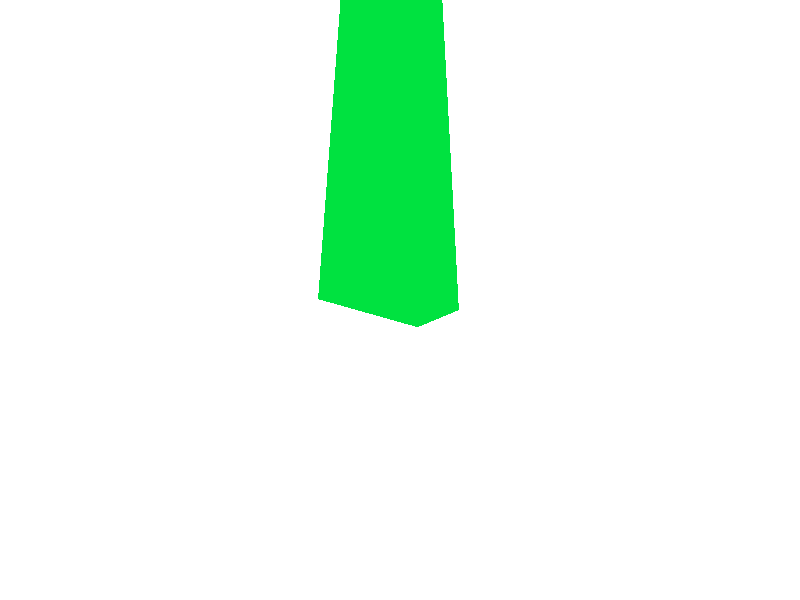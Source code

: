 #include "textures.inc"
#include "colors.inc"

background { color White }

sphere {
   <0.964596, 1.43065, 0.535887>, 0.214194
   
   pigment {
      color rgb <1, 0, 0>
   }
   scale 1
   rotate <0, 0, 0>
   translate <0, 0, 0>
}

light_source {
   <4, 5, -5>, rgb <1, 1, 1>
}

prism {
   linear_spline
   linear_sweep
   0, 15.0789,
   7,
   <0.5, 1>, <1, 1.00511>, <0.5, -1>, <-0.5, -1>, <-1, 1.00511>, <-0.5, 1>, <0.5, 1>
   
   pigment {
      color rgbt <0, 0.76078, 0.05098, 0.5>
   }
   scale 1
   rotate <0, 0, 0>
   translate <0, 0, 0>
}

camera {
   perspective
   location <-6.3208, -5.01455, 6.56961>
   sky <0, 1, 0>
   direction <0, 0, 1>
   right <1.33333, 0, 0>
   up <0, 1, 0>
   look_at <0, 0, 0>
}